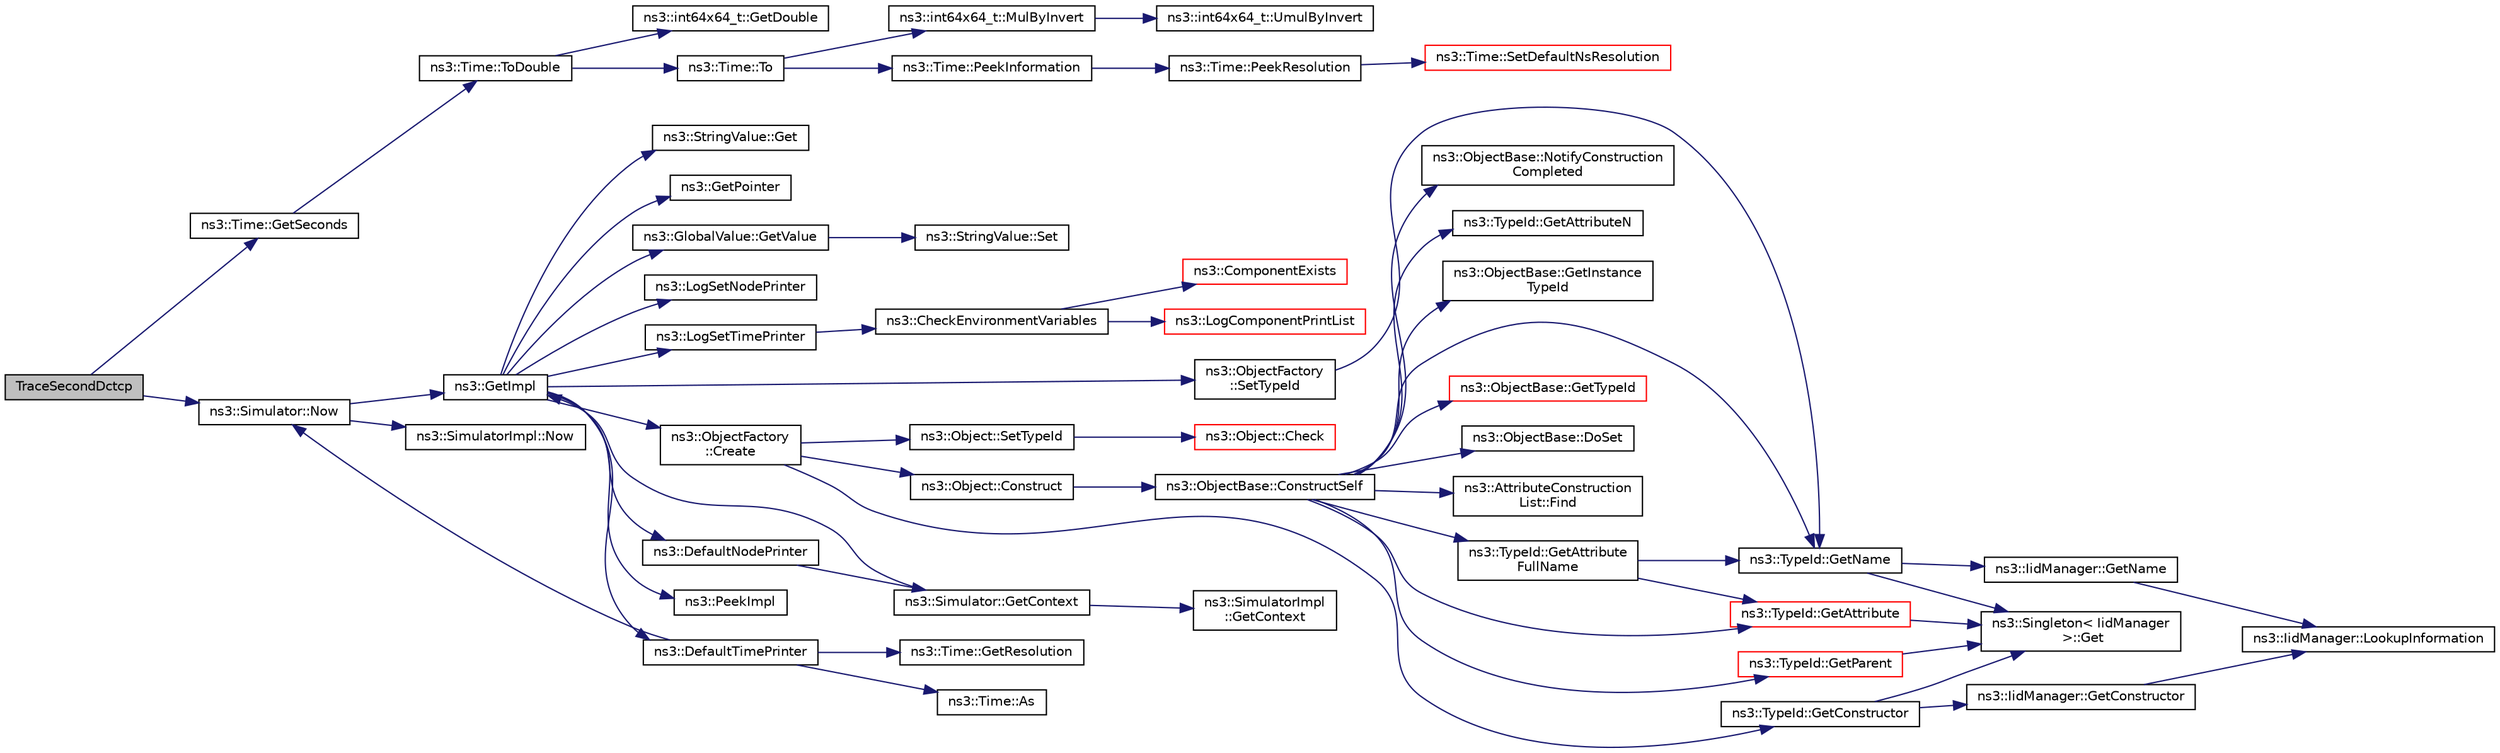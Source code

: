 digraph "TraceSecondDctcp"
{
 // LATEX_PDF_SIZE
  edge [fontname="Helvetica",fontsize="10",labelfontname="Helvetica",labelfontsize="10"];
  node [fontname="Helvetica",fontsize="10",shape=record];
  rankdir="LR";
  Node1 [label="TraceSecondDctcp",height=0.2,width=0.4,color="black", fillcolor="grey75", style="filled", fontcolor="black",tooltip=" "];
  Node1 -> Node2 [color="midnightblue",fontsize="10",style="solid",fontname="Helvetica"];
  Node2 [label="ns3::Time::GetSeconds",height=0.2,width=0.4,color="black", fillcolor="white", style="filled",URL="$classns3_1_1_time.html#a27cb7c22324e0447740929b024dbeb66",tooltip="Get an approximation of the time stored in this instance in the indicated unit."];
  Node2 -> Node3 [color="midnightblue",fontsize="10",style="solid",fontname="Helvetica"];
  Node3 [label="ns3::Time::ToDouble",height=0.2,width=0.4,color="black", fillcolor="white", style="filled",URL="$classns3_1_1_time.html#a1f1f3acb86e4ed17643ef4a9ed1564fe",tooltip="Get the Time value expressed in a particular unit."];
  Node3 -> Node4 [color="midnightblue",fontsize="10",style="solid",fontname="Helvetica"];
  Node4 [label="ns3::int64x64_t::GetDouble",height=0.2,width=0.4,color="black", fillcolor="white", style="filled",URL="$classns3_1_1int64x64__t.html#ad4fd5a21e426f206aca10112cf5f4948",tooltip="Get this value as a double."];
  Node3 -> Node5 [color="midnightblue",fontsize="10",style="solid",fontname="Helvetica"];
  Node5 [label="ns3::Time::To",height=0.2,width=0.4,color="black", fillcolor="white", style="filled",URL="$classns3_1_1_time.html#a0d851a1d99e3bc29625cc91cbf15e039",tooltip="Get the Time value expressed in a particular unit."];
  Node5 -> Node6 [color="midnightblue",fontsize="10",style="solid",fontname="Helvetica"];
  Node6 [label="ns3::int64x64_t::MulByInvert",height=0.2,width=0.4,color="black", fillcolor="white", style="filled",URL="$classns3_1_1int64x64__t.html#a57c020ccad8624bebf8f1ab8f6bb1e6e",tooltip="Multiply this value by a Q0.128 value, presumably representing an inverse, completing a division oper..."];
  Node6 -> Node7 [color="midnightblue",fontsize="10",style="solid",fontname="Helvetica"];
  Node7 [label="ns3::int64x64_t::UmulByInvert",height=0.2,width=0.4,color="black", fillcolor="white", style="filled",URL="$classns3_1_1int64x64__t.html#a6dfa79f7e54b1abb53c80724a73276af",tooltip="Unsigned multiplication of Q64.64 and Q0.128 values."];
  Node5 -> Node8 [color="midnightblue",fontsize="10",style="solid",fontname="Helvetica"];
  Node8 [label="ns3::Time::PeekInformation",height=0.2,width=0.4,color="black", fillcolor="white", style="filled",URL="$classns3_1_1_time.html#a0b023c55c20582aa7c1781aacf128034",tooltip="Get the Information record for timeUnit for the current Resolution."];
  Node8 -> Node9 [color="midnightblue",fontsize="10",style="solid",fontname="Helvetica"];
  Node9 [label="ns3::Time::PeekResolution",height=0.2,width=0.4,color="black", fillcolor="white", style="filled",URL="$classns3_1_1_time.html#a963e53522278fcbdf1ab9f7adbd0f5d6",tooltip="Get the current Resolution."];
  Node9 -> Node10 [color="midnightblue",fontsize="10",style="solid",fontname="Helvetica"];
  Node10 [label="ns3::Time::SetDefaultNsResolution",height=0.2,width=0.4,color="red", fillcolor="white", style="filled",URL="$classns3_1_1_time.html#a6a872e62f71dfa817fef2c549473d980",tooltip="Set the default resolution."];
  Node1 -> Node16 [color="midnightblue",fontsize="10",style="solid",fontname="Helvetica"];
  Node16 [label="ns3::Simulator::Now",height=0.2,width=0.4,color="black", fillcolor="white", style="filled",URL="$classns3_1_1_simulator.html#ac3178fa975b419f7875e7105be122800",tooltip="Return the current simulation virtual time."];
  Node16 -> Node17 [color="midnightblue",fontsize="10",style="solid",fontname="Helvetica"];
  Node17 [label="ns3::GetImpl",height=0.2,width=0.4,color="black", fillcolor="white", style="filled",URL="$group__simulator.html#ga42eb4eddad41528d4d99794a3dae3fd0",tooltip="Get the SimulatorImpl singleton."];
  Node17 -> Node18 [color="midnightblue",fontsize="10",style="solid",fontname="Helvetica"];
  Node18 [label="ns3::ObjectFactory\l::Create",height=0.2,width=0.4,color="black", fillcolor="white", style="filled",URL="$classns3_1_1_object_factory.html#a52eda277f4aaab54266134ba48102ad7",tooltip="Create an Object instance of the configured TypeId."];
  Node18 -> Node19 [color="midnightblue",fontsize="10",style="solid",fontname="Helvetica"];
  Node19 [label="ns3::Object::Construct",height=0.2,width=0.4,color="black", fillcolor="white", style="filled",URL="$classns3_1_1_object.html#a636e8411dc5228771f45c9b805d348fa",tooltip="Initialize all member variables registered as Attributes of this TypeId."];
  Node19 -> Node20 [color="midnightblue",fontsize="10",style="solid",fontname="Helvetica"];
  Node20 [label="ns3::ObjectBase::ConstructSelf",height=0.2,width=0.4,color="black", fillcolor="white", style="filled",URL="$classns3_1_1_object_base.html#a5cda18dec6d0744cb652a3ed60056958",tooltip="Complete construction of ObjectBase; invoked by derived classes."];
  Node20 -> Node21 [color="midnightblue",fontsize="10",style="solid",fontname="Helvetica"];
  Node21 [label="ns3::ObjectBase::DoSet",height=0.2,width=0.4,color="black", fillcolor="white", style="filled",URL="$classns3_1_1_object_base.html#afe5f2f7b2fabc99aa33f9bb434e3b695",tooltip="Attempt to set the value referenced by the accessor spec to a valid value according to the checker,..."];
  Node20 -> Node22 [color="midnightblue",fontsize="10",style="solid",fontname="Helvetica"];
  Node22 [label="ns3::AttributeConstruction\lList::Find",height=0.2,width=0.4,color="black", fillcolor="white", style="filled",URL="$classns3_1_1_attribute_construction_list.html#a02d64d7a11d4605d2aa19be66a2ed629",tooltip="Find an Attribute in the list from its AttributeChecker."];
  Node20 -> Node23 [color="midnightblue",fontsize="10",style="solid",fontname="Helvetica"];
  Node23 [label="ns3::TypeId::GetAttribute",height=0.2,width=0.4,color="red", fillcolor="white", style="filled",URL="$classns3_1_1_type_id.html#a796434fa73c5e54a9a86f24144d13738",tooltip="Get Attribute information by index."];
  Node23 -> Node24 [color="midnightblue",fontsize="10",style="solid",fontname="Helvetica"];
  Node24 [label="ns3::Singleton\< IidManager\l \>::Get",height=0.2,width=0.4,color="black", fillcolor="white", style="filled",URL="$classns3_1_1_singleton.html#a80a2cd3c25a27ea72add7a9f7a141ffa",tooltip="Get a pointer to the singleton instance."];
  Node20 -> Node26 [color="midnightblue",fontsize="10",style="solid",fontname="Helvetica"];
  Node26 [label="ns3::TypeId::GetAttribute\lFullName",height=0.2,width=0.4,color="black", fillcolor="white", style="filled",URL="$classns3_1_1_type_id.html#a750c20decd8786e40ae504f566345177",tooltip="Get the Attribute name by index."];
  Node26 -> Node23 [color="midnightblue",fontsize="10",style="solid",fontname="Helvetica"];
  Node26 -> Node27 [color="midnightblue",fontsize="10",style="solid",fontname="Helvetica"];
  Node27 [label="ns3::TypeId::GetName",height=0.2,width=0.4,color="black", fillcolor="white", style="filled",URL="$classns3_1_1_type_id.html#abc4965475a579c2afdc668d7a7d58374",tooltip="Get the name."];
  Node27 -> Node24 [color="midnightblue",fontsize="10",style="solid",fontname="Helvetica"];
  Node27 -> Node28 [color="midnightblue",fontsize="10",style="solid",fontname="Helvetica"];
  Node28 [label="ns3::IidManager::GetName",height=0.2,width=0.4,color="black", fillcolor="white", style="filled",URL="$classns3_1_1_iid_manager.html#a6658aaa8120efd885e98addb76a6f1d4",tooltip="Get the name of a type id."];
  Node28 -> Node29 [color="midnightblue",fontsize="10",style="solid",fontname="Helvetica"];
  Node29 [label="ns3::IidManager::LookupInformation",height=0.2,width=0.4,color="black", fillcolor="white", style="filled",URL="$classns3_1_1_iid_manager.html#a84af06b798b21fa700469a3ac5f65f3f",tooltip="Retrieve the information record for a type."];
  Node20 -> Node30 [color="midnightblue",fontsize="10",style="solid",fontname="Helvetica"];
  Node30 [label="ns3::TypeId::GetAttributeN",height=0.2,width=0.4,color="black", fillcolor="white", style="filled",URL="$classns3_1_1_type_id.html#a1245644561332f12386451406295a8d8",tooltip="Get the number of attributes."];
  Node20 -> Node31 [color="midnightblue",fontsize="10",style="solid",fontname="Helvetica"];
  Node31 [label="ns3::ObjectBase::GetInstance\lTypeId",height=0.2,width=0.4,color="black", fillcolor="white", style="filled",URL="$classns3_1_1_object_base.html#abe5b43a6f5b99a92a4c3122db31f06fb",tooltip="Get the most derived TypeId for this Object."];
  Node20 -> Node27 [color="midnightblue",fontsize="10",style="solid",fontname="Helvetica"];
  Node20 -> Node32 [color="midnightblue",fontsize="10",style="solid",fontname="Helvetica"];
  Node32 [label="ns3::TypeId::GetParent",height=0.2,width=0.4,color="red", fillcolor="white", style="filled",URL="$classns3_1_1_type_id.html#ab84f81aee52154af39a8668b59c89d63",tooltip="Get the parent of this TypeId."];
  Node32 -> Node24 [color="midnightblue",fontsize="10",style="solid",fontname="Helvetica"];
  Node20 -> Node35 [color="midnightblue",fontsize="10",style="solid",fontname="Helvetica"];
  Node35 [label="ns3::ObjectBase::GetTypeId",height=0.2,width=0.4,color="red", fillcolor="white", style="filled",URL="$classns3_1_1_object_base.html#a2b870298ebceaaeffc9d65e15c022eac",tooltip="Get the type ID."];
  Node20 -> Node42 [color="midnightblue",fontsize="10",style="solid",fontname="Helvetica"];
  Node42 [label="ns3::ObjectBase::NotifyConstruction\lCompleted",height=0.2,width=0.4,color="black", fillcolor="white", style="filled",URL="$classns3_1_1_object_base.html#aa349348317dbdb62a7ee1df89db1eb8b",tooltip="Notifier called once the ObjectBase is fully constructed."];
  Node18 -> Node43 [color="midnightblue",fontsize="10",style="solid",fontname="Helvetica"];
  Node43 [label="ns3::TypeId::GetConstructor",height=0.2,width=0.4,color="black", fillcolor="white", style="filled",URL="$classns3_1_1_type_id.html#a66b2628edf921fc88945ec8a8f3a1683",tooltip="Get the constructor callback."];
  Node43 -> Node24 [color="midnightblue",fontsize="10",style="solid",fontname="Helvetica"];
  Node43 -> Node44 [color="midnightblue",fontsize="10",style="solid",fontname="Helvetica"];
  Node44 [label="ns3::IidManager::GetConstructor",height=0.2,width=0.4,color="black", fillcolor="white", style="filled",URL="$classns3_1_1_iid_manager.html#a5222ca2d43248c46812b39b993eb2e08",tooltip="Get the constructor Callback of a type id."];
  Node44 -> Node29 [color="midnightblue",fontsize="10",style="solid",fontname="Helvetica"];
  Node18 -> Node45 [color="midnightblue",fontsize="10",style="solid",fontname="Helvetica"];
  Node45 [label="ns3::Object::SetTypeId",height=0.2,width=0.4,color="black", fillcolor="white", style="filled",URL="$classns3_1_1_object.html#a19b1ebd8ec8fe404845e665880a6c5ad",tooltip="Set the TypeId of this Object."];
  Node45 -> Node46 [color="midnightblue",fontsize="10",style="solid",fontname="Helvetica"];
  Node46 [label="ns3::Object::Check",height=0.2,width=0.4,color="red", fillcolor="white", style="filled",URL="$classns3_1_1_object.html#a95070404e096887e1f126eae20c37f70",tooltip="Verify that this Object is still live, by checking it's reference count."];
  Node17 -> Node48 [color="midnightblue",fontsize="10",style="solid",fontname="Helvetica"];
  Node48 [label="ns3::DefaultNodePrinter",height=0.2,width=0.4,color="black", fillcolor="white", style="filled",URL="$group__logging.html#gac4c06cbbed12229d85991ced145f6be2",tooltip="Default node id printer implementation."];
  Node48 -> Node49 [color="midnightblue",fontsize="10",style="solid",fontname="Helvetica"];
  Node49 [label="ns3::Simulator::GetContext",height=0.2,width=0.4,color="black", fillcolor="white", style="filled",URL="$classns3_1_1_simulator.html#a8514b74ee2c42916b351b33c4a963bb0",tooltip="Get the current simulation context."];
  Node49 -> Node50 [color="midnightblue",fontsize="10",style="solid",fontname="Helvetica"];
  Node50 [label="ns3::SimulatorImpl\l::GetContext",height=0.2,width=0.4,color="black", fillcolor="white", style="filled",URL="$classns3_1_1_simulator_impl.html#a8b66270c97766c0adb997e2535648557",tooltip="Get the current simulation context."];
  Node49 -> Node17 [color="midnightblue",fontsize="10",style="solid",fontname="Helvetica"];
  Node17 -> Node51 [color="midnightblue",fontsize="10",style="solid",fontname="Helvetica"];
  Node51 [label="ns3::DefaultTimePrinter",height=0.2,width=0.4,color="black", fillcolor="white", style="filled",URL="$namespacens3.html#ae01c3c7786b644dfb8a0bb8f1201b269",tooltip="Default Time printer."];
  Node51 -> Node52 [color="midnightblue",fontsize="10",style="solid",fontname="Helvetica"];
  Node52 [label="ns3::Time::As",height=0.2,width=0.4,color="black", fillcolor="white", style="filled",URL="$classns3_1_1_time.html#ad5198e31c2512226ca0e58b31fad7fd0",tooltip="Attach a unit to a Time, to facilitate output in a specific unit."];
  Node51 -> Node53 [color="midnightblue",fontsize="10",style="solid",fontname="Helvetica"];
  Node53 [label="ns3::Time::GetResolution",height=0.2,width=0.4,color="black", fillcolor="white", style="filled",URL="$classns3_1_1_time.html#a1444f0f08b5e19f031157609e32fcf98",tooltip=" "];
  Node51 -> Node16 [color="midnightblue",fontsize="10",style="solid",fontname="Helvetica"];
  Node17 -> Node54 [color="midnightblue",fontsize="10",style="solid",fontname="Helvetica"];
  Node54 [label="ns3::StringValue::Get",height=0.2,width=0.4,color="black", fillcolor="white", style="filled",URL="$classns3_1_1_string_value.html#a6f208c2778fe1c7882e5cb429b8326ae",tooltip=" "];
  Node17 -> Node55 [color="midnightblue",fontsize="10",style="solid",fontname="Helvetica"];
  Node55 [label="ns3::GetPointer",height=0.2,width=0.4,color="black", fillcolor="white", style="filled",URL="$namespacens3.html#ab4e173cdfd43d17c1a40d5348510a670",tooltip=" "];
  Node17 -> Node56 [color="midnightblue",fontsize="10",style="solid",fontname="Helvetica"];
  Node56 [label="ns3::GlobalValue::GetValue",height=0.2,width=0.4,color="black", fillcolor="white", style="filled",URL="$classns3_1_1_global_value.html#a48a99242193fb69609a17332733e8600",tooltip="Get the value."];
  Node56 -> Node57 [color="midnightblue",fontsize="10",style="solid",fontname="Helvetica"];
  Node57 [label="ns3::StringValue::Set",height=0.2,width=0.4,color="black", fillcolor="white", style="filled",URL="$classns3_1_1_string_value.html#a17693012c6f2c52875e0d631fbf40155",tooltip="Set the value."];
  Node17 -> Node58 [color="midnightblue",fontsize="10",style="solid",fontname="Helvetica"];
  Node58 [label="ns3::LogSetNodePrinter",height=0.2,width=0.4,color="black", fillcolor="white", style="filled",URL="$namespacens3.html#aebac73305345f2e2803fdeb102a7705e",tooltip="Set the LogNodePrinter function to be used to prepend log messages with the node id."];
  Node17 -> Node59 [color="midnightblue",fontsize="10",style="solid",fontname="Helvetica"];
  Node59 [label="ns3::LogSetTimePrinter",height=0.2,width=0.4,color="black", fillcolor="white", style="filled",URL="$namespacens3.html#a46cd76678f7da29799d1b41994e12ec1",tooltip="Set the TimePrinter function to be used to prepend log messages with the simulation time."];
  Node59 -> Node60 [color="midnightblue",fontsize="10",style="solid",fontname="Helvetica"];
  Node60 [label="ns3::CheckEnvironmentVariables",height=0.2,width=0.4,color="black", fillcolor="white", style="filled",URL="$group__logging.html#gacdc0bdeb2d8a90089d4fb09c4b8569ff",tooltip="Parse the NS_LOG environment variable."];
  Node60 -> Node61 [color="midnightblue",fontsize="10",style="solid",fontname="Helvetica"];
  Node61 [label="ns3::ComponentExists",height=0.2,width=0.4,color="red", fillcolor="white", style="filled",URL="$group__logging.html#gaadcc698770aae684c54dbd1ef4e4b37a",tooltip="Check if a log component exists."];
  Node60 -> Node63 [color="midnightblue",fontsize="10",style="solid",fontname="Helvetica"];
  Node63 [label="ns3::LogComponentPrintList",height=0.2,width=0.4,color="red", fillcolor="white", style="filled",URL="$namespacens3.html#a5252703c3f8260fd6dc609f1b276e57c",tooltip="Print the list of logging messages available."];
  Node17 -> Node64 [color="midnightblue",fontsize="10",style="solid",fontname="Helvetica"];
  Node64 [label="ns3::PeekImpl",height=0.2,width=0.4,color="black", fillcolor="white", style="filled",URL="$group__simulator.html#ga233c5c38de117e4e4a5a9cd168694792",tooltip="Get the static SimulatorImpl instance."];
  Node17 -> Node65 [color="midnightblue",fontsize="10",style="solid",fontname="Helvetica"];
  Node65 [label="ns3::ObjectFactory\l::SetTypeId",height=0.2,width=0.4,color="black", fillcolor="white", style="filled",URL="$classns3_1_1_object_factory.html#a77dcd099064038a1eb7a6b8251229ec3",tooltip="Set the TypeId of the Objects to be created by this factory."];
  Node65 -> Node27 [color="midnightblue",fontsize="10",style="solid",fontname="Helvetica"];
  Node16 -> Node66 [color="midnightblue",fontsize="10",style="solid",fontname="Helvetica"];
  Node66 [label="ns3::SimulatorImpl::Now",height=0.2,width=0.4,color="black", fillcolor="white", style="filled",URL="$classns3_1_1_simulator_impl.html#aa516c50060846adc6fd316e83ef0797c",tooltip="Return the current simulation virtual time."];
}
